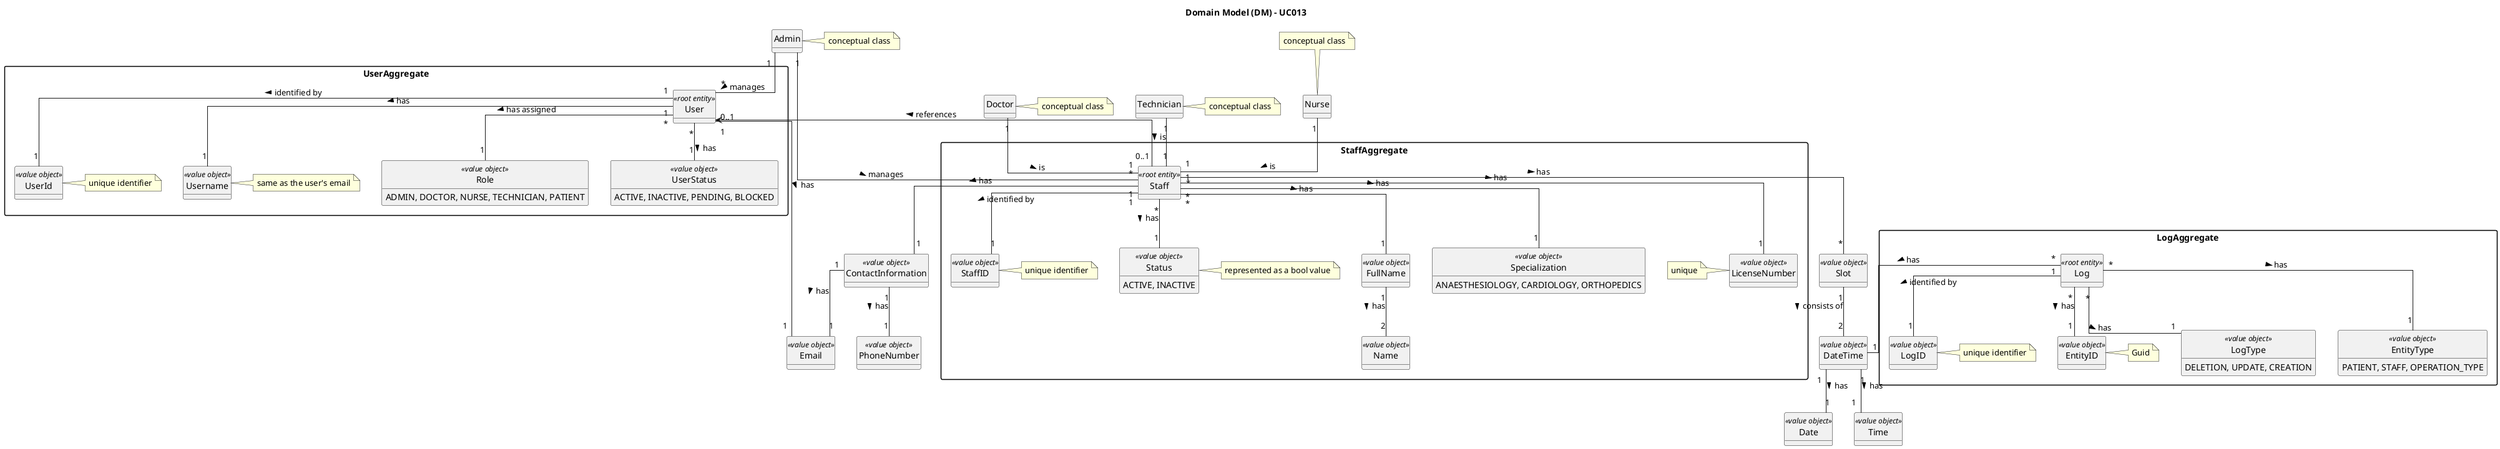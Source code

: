 @startuml uc013-domain-model
skinparam packageStyle rectangle
skinparam shadowing false
skinparam classAttributeIconSize 0
skinparam linetype ortho

left to right direction
top to bottom direction

hide methods
hide circle

title Domain Model (DM) - UC013

package UserAggregate {
  class User <<root entity>>
  class UserId <<value object>> 
  note right of UserId: unique identifier
  class Username <<value object>> 
  note right of Username: same as the user's email
  class Role <<value object>> {
    ADMIN, DOCTOR, NURSE, TECHNICIAN, PATIENT
  }
  class UserStatus <<value object>> {
    ACTIVE, INACTIVE, PENDING, BLOCKED
  }
}

package StaffAggregate {
  class Staff <<root entity>>
  class StaffID <<value object>> 
  note right of StaffID: unique identifier
  class LicenseNumber <<value object>> 
  note left of LicenseNumber: unique
  class FullName <<value object>>
  class Name <<value object>>
  class Specialization <<value object>> {
    ANAESTHESIOLOGY, CARDIOLOGY, ORTHOPEDICS
  }
  class Status <<value object>> {
    ACTIVE, INACTIVE
  }
  note right of Status: represented as a bool value
}

package LogAggregate {
  class Log <<root entity>>
  class LogID <<value object>> 
  note right of LogID: unique identifier
  class LogType <<value object>> {
    DELETION, UPDATE, CREATION
  }
  class EntityType <<value object>> {
    PATIENT, STAFF, OPERATION_TYPE
  }
  class EntityID <<value object>> 
  note right of EntityID: Guid
}

class ContactInformation <<value object>>
class PhoneNumber <<value object>>
class Email <<value object>>
class DateTime <<value object>>
class Date <<value object>>
class Time <<value object>>
class Slot <<value object>>

class Admin
note right of Admin: conceptual class
class Doctor
note right of Doctor: conceptual class
class Nurse
note top of Nurse: conceptual class
class Technician
note right of Technician: conceptual class

Doctor "1" -- "1" Staff : > is
Nurse "1" -- "1" Staff : > is
Technician "1" -- "1" Staff : > is

Admin "1" -- "*" User : > manages
Admin "1" -- "*" Staff : > manages

User "1" -- "1" UserId : > identified by
User "1" -- "1" Username : > has
User "1" -- "1" Email : > has
User "*" -- "1" Role : > has assigned
User "*" -- "1" UserStatus : > has

User "0..1" <-- "0..1" Staff : < references

Staff "1" -- "1" StaffID : > identified by
Staff "*" -- "1" FullName : > has
Staff "1" -- "1" LicenseNumber : > has
Staff "*" -- "1" Specialization : > has
Staff "1" -- "1" ContactInformation : > has
Staff "*" -- "*" Slot : > has
Staff "*" -- "1" Status : > has

Log "1" -- "1" LogID : > identified by
Log "*" -- "1" LogType : > has
Log "*" -- "1" EntityType : > has
Log "*" -- "1" EntityID : > has
Log "*" -- "1" DateTime : > has

DateTime "1" -- "1" Date : > has
DateTime "1" -- "1" Time : > has
Slot "1" -- "2" DateTime : > consists of

FullName "1" -- "2" Name : > has
ContactInformation "1" -- "1" PhoneNumber : > has
ContactInformation "1" -- "1" Email : > has

@enduml